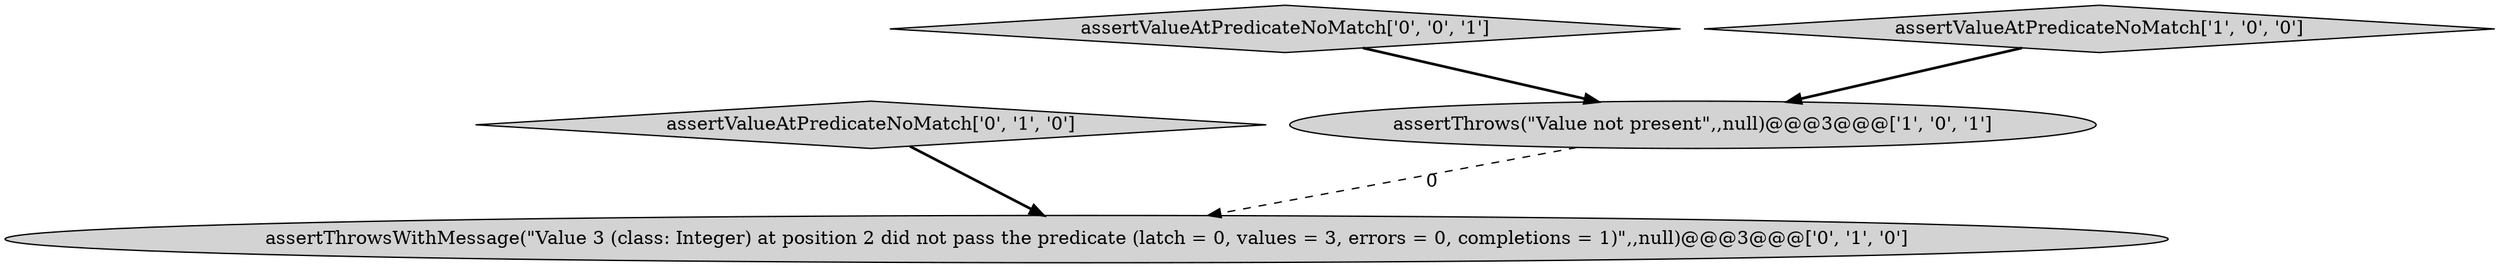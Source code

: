 digraph {
2 [style = filled, label = "assertValueAtPredicateNoMatch['0', '1', '0']", fillcolor = lightgray, shape = diamond image = "AAA0AAABBB2BBB"];
4 [style = filled, label = "assertValueAtPredicateNoMatch['0', '0', '1']", fillcolor = lightgray, shape = diamond image = "AAA0AAABBB3BBB"];
1 [style = filled, label = "assertThrows(\"Value not present\",,null)@@@3@@@['1', '0', '1']", fillcolor = lightgray, shape = ellipse image = "AAA0AAABBB1BBB"];
0 [style = filled, label = "assertValueAtPredicateNoMatch['1', '0', '0']", fillcolor = lightgray, shape = diamond image = "AAA0AAABBB1BBB"];
3 [style = filled, label = "assertThrowsWithMessage(\"Value 3 (class: Integer) at position 2 did not pass the predicate (latch = 0, values = 3, errors = 0, completions = 1)\",,null)@@@3@@@['0', '1', '0']", fillcolor = lightgray, shape = ellipse image = "AAA1AAABBB2BBB"];
4->1 [style = bold, label=""];
2->3 [style = bold, label=""];
1->3 [style = dashed, label="0"];
0->1 [style = bold, label=""];
}
